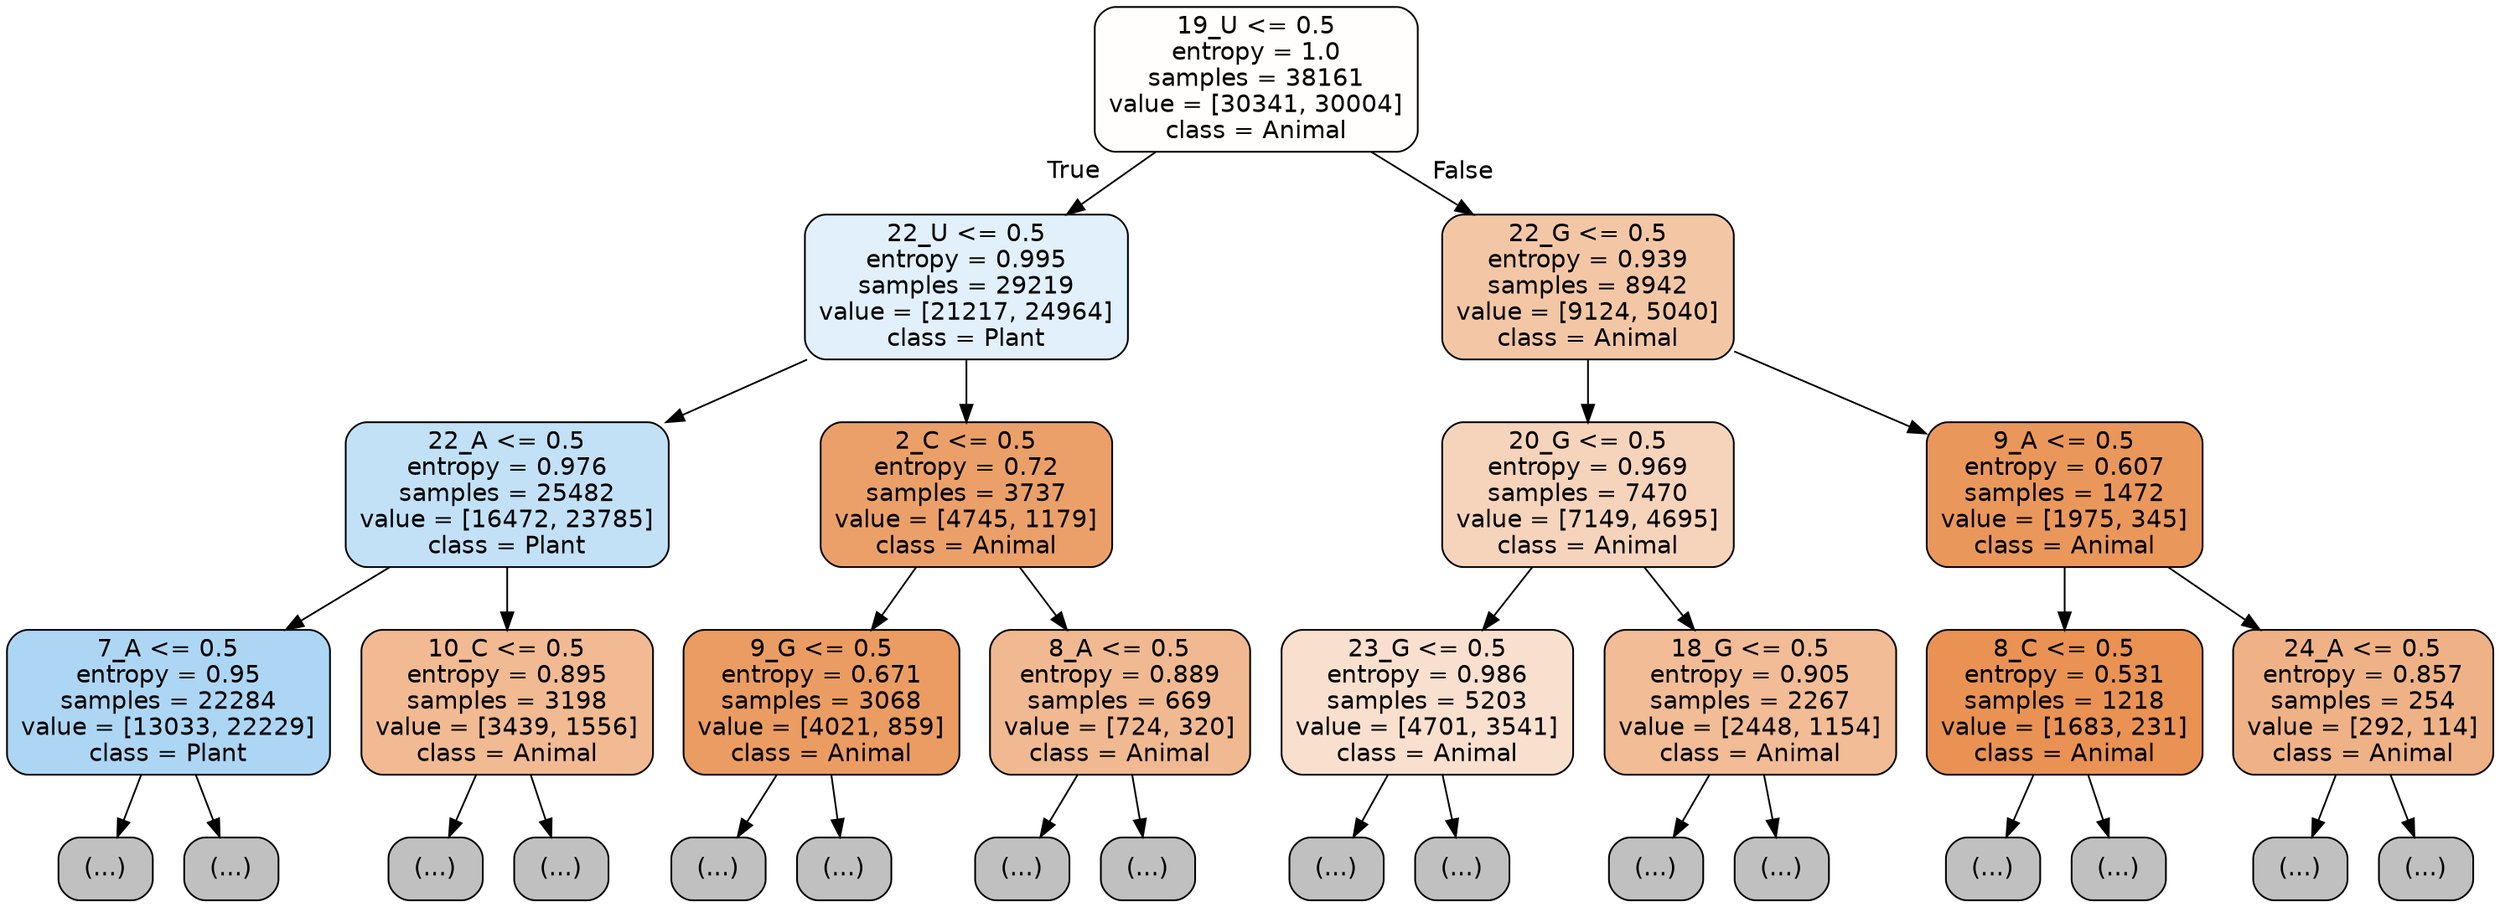 digraph Tree {
node [shape=box, style="filled, rounded", color="black", fontname="helvetica"] ;
edge [fontname="helvetica"] ;
0 [label="19_U <= 0.5\nentropy = 1.0\nsamples = 38161\nvalue = [30341, 30004]\nclass = Animal", fillcolor="#fffefd"] ;
1 [label="22_U <= 0.5\nentropy = 0.995\nsamples = 29219\nvalue = [21217, 24964]\nclass = Plant", fillcolor="#e1f0fb"] ;
0 -> 1 [labeldistance=2.5, labelangle=45, headlabel="True"] ;
2 [label="22_A <= 0.5\nentropy = 0.976\nsamples = 25482\nvalue = [16472, 23785]\nclass = Plant", fillcolor="#c2e1f7"] ;
1 -> 2 ;
3 [label="7_A <= 0.5\nentropy = 0.95\nsamples = 22284\nvalue = [13033, 22229]\nclass = Plant", fillcolor="#add6f4"] ;
2 -> 3 ;
4 [label="(...)", fillcolor="#C0C0C0"] ;
3 -> 4 ;
6963 [label="(...)", fillcolor="#C0C0C0"] ;
3 -> 6963 ;
9348 [label="10_C <= 0.5\nentropy = 0.895\nsamples = 3198\nvalue = [3439, 1556]\nclass = Animal", fillcolor="#f1ba93"] ;
2 -> 9348 ;
9349 [label="(...)", fillcolor="#C0C0C0"] ;
9348 -> 9349 ;
10492 [label="(...)", fillcolor="#C0C0C0"] ;
9348 -> 10492 ;
10845 [label="2_C <= 0.5\nentropy = 0.72\nsamples = 3737\nvalue = [4745, 1179]\nclass = Animal", fillcolor="#eba06a"] ;
1 -> 10845 ;
10846 [label="9_G <= 0.5\nentropy = 0.671\nsamples = 3068\nvalue = [4021, 859]\nclass = Animal", fillcolor="#eb9c63"] ;
10845 -> 10846 ;
10847 [label="(...)", fillcolor="#C0C0C0"] ;
10846 -> 10847 ;
11744 [label="(...)", fillcolor="#C0C0C0"] ;
10846 -> 11744 ;
12011 [label="8_A <= 0.5\nentropy = 0.889\nsamples = 669\nvalue = [724, 320]\nclass = Animal", fillcolor="#f0b991"] ;
10845 -> 12011 ;
12012 [label="(...)", fillcolor="#C0C0C0"] ;
12011 -> 12012 ;
12241 [label="(...)", fillcolor="#C0C0C0"] ;
12011 -> 12241 ;
12326 [label="22_G <= 0.5\nentropy = 0.939\nsamples = 8942\nvalue = [9124, 5040]\nclass = Animal", fillcolor="#f3c7a6"] ;
0 -> 12326 [labeldistance=2.5, labelangle=-45, headlabel="False"] ;
12327 [label="20_G <= 0.5\nentropy = 0.969\nsamples = 7470\nvalue = [7149, 4695]\nclass = Animal", fillcolor="#f6d4bb"] ;
12326 -> 12327 ;
12328 [label="23_G <= 0.5\nentropy = 0.986\nsamples = 5203\nvalue = [4701, 3541]\nclass = Animal", fillcolor="#f9e0ce"] ;
12327 -> 12328 ;
12329 [label="(...)", fillcolor="#C0C0C0"] ;
12328 -> 12329 ;
14908 [label="(...)", fillcolor="#C0C0C0"] ;
12328 -> 14908 ;
15001 [label="18_G <= 0.5\nentropy = 0.905\nsamples = 2267\nvalue = [2448, 1154]\nclass = Animal", fillcolor="#f1bc96"] ;
12327 -> 15001 ;
15002 [label="(...)", fillcolor="#C0C0C0"] ;
15001 -> 15002 ;
15971 [label="(...)", fillcolor="#C0C0C0"] ;
15001 -> 15971 ;
16274 [label="9_A <= 0.5\nentropy = 0.607\nsamples = 1472\nvalue = [1975, 345]\nclass = Animal", fillcolor="#ea975c"] ;
12326 -> 16274 ;
16275 [label="8_C <= 0.5\nentropy = 0.531\nsamples = 1218\nvalue = [1683, 231]\nclass = Animal", fillcolor="#e99254"] ;
16274 -> 16275 ;
16276 [label="(...)", fillcolor="#C0C0C0"] ;
16275 -> 16276 ;
16567 [label="(...)", fillcolor="#C0C0C0"] ;
16275 -> 16567 ;
16614 [label="24_A <= 0.5\nentropy = 0.857\nsamples = 254\nvalue = [292, 114]\nclass = Animal", fillcolor="#efb286"] ;
16274 -> 16614 ;
16615 [label="(...)", fillcolor="#C0C0C0"] ;
16614 -> 16615 ;
16712 [label="(...)", fillcolor="#C0C0C0"] ;
16614 -> 16712 ;
}
